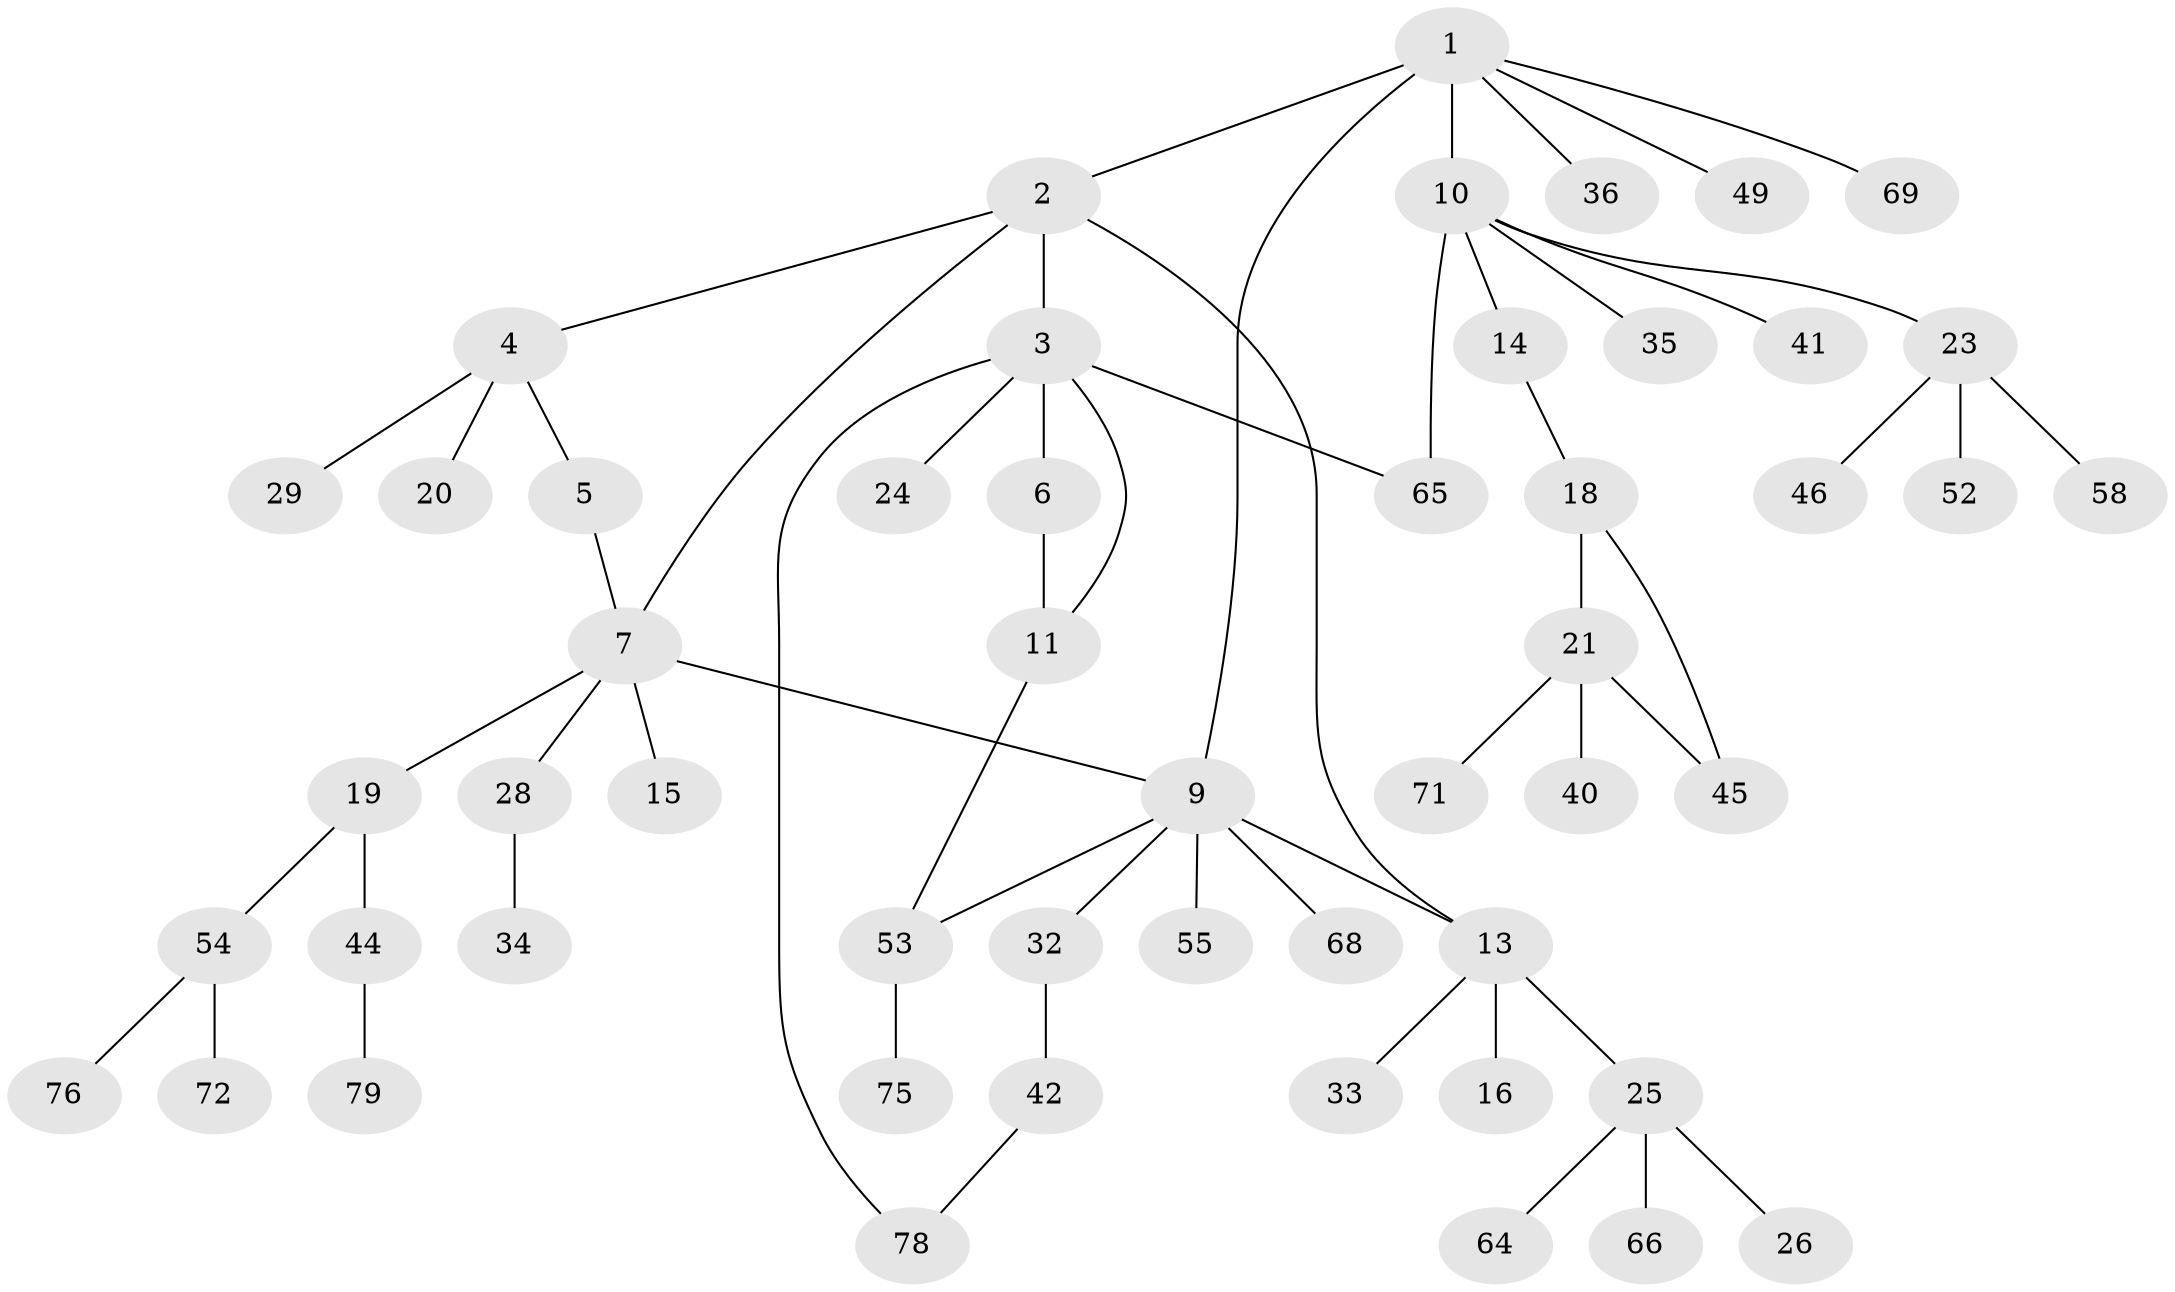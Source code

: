 // Generated by graph-tools (version 1.1) at 2025/51/02/27/25 19:51:36]
// undirected, 52 vertices, 59 edges
graph export_dot {
graph [start="1"]
  node [color=gray90,style=filled];
  1 [super="+17"];
  2 [super="+77"];
  3 [super="+37"];
  4 [super="+70"];
  5 [super="+38"];
  6 [super="+8"];
  7 [super="+51"];
  9 [super="+22"];
  10 [super="+12"];
  11 [super="+60"];
  13 [super="+62"];
  14;
  15;
  16 [super="+39"];
  18;
  19 [super="+48"];
  20;
  21 [super="+30"];
  23;
  24;
  25 [super="+43"];
  26 [super="+27"];
  28 [super="+31"];
  29;
  32 [super="+47"];
  33;
  34;
  35;
  36 [super="+73"];
  40 [super="+61"];
  41;
  42;
  44 [super="+63"];
  45 [super="+57"];
  46 [super="+50"];
  49 [super="+67"];
  52 [super="+74"];
  53 [super="+59"];
  54 [super="+56"];
  55;
  58;
  64;
  65;
  66 [super="+80"];
  68;
  69;
  71;
  72;
  75;
  76;
  78;
  79;
  1 -- 2;
  1 -- 9 [weight=2];
  1 -- 10;
  1 -- 49;
  1 -- 36;
  1 -- 69;
  2 -- 3;
  2 -- 4;
  2 -- 13;
  2 -- 7;
  3 -- 6;
  3 -- 24;
  3 -- 78;
  3 -- 65;
  3 -- 11;
  4 -- 5;
  4 -- 20;
  4 -- 29;
  5 -- 7;
  6 -- 11;
  7 -- 15;
  7 -- 19;
  7 -- 28;
  7 -- 9;
  9 -- 68;
  9 -- 32;
  9 -- 53;
  9 -- 55;
  9 -- 13;
  10 -- 14;
  10 -- 23;
  10 -- 35;
  10 -- 65;
  10 -- 41;
  11 -- 53;
  13 -- 16;
  13 -- 25;
  13 -- 33;
  14 -- 18;
  18 -- 21;
  18 -- 45;
  19 -- 44;
  19 -- 54;
  21 -- 40;
  21 -- 71;
  21 -- 45;
  23 -- 46;
  23 -- 52;
  23 -- 58;
  25 -- 26;
  25 -- 64;
  25 -- 66;
  28 -- 34;
  32 -- 42;
  42 -- 78;
  44 -- 79;
  53 -- 75;
  54 -- 76;
  54 -- 72;
}

